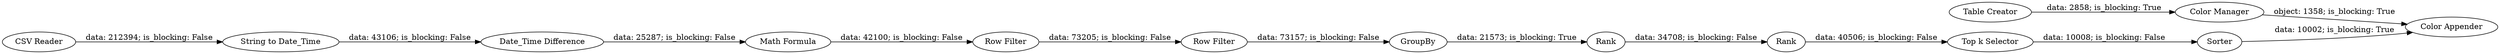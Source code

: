digraph {
	"-8132599512470024410_11" [label=Sorter]
	"-8132599512470024410_13" [label="Color Manager"]
	"-8132599512470024410_4" [label="Date_Time Difference"]
	"-8132599512470024410_1" [label="CSV Reader"]
	"-8132599512470024410_5" [label="Math Formula"]
	"-8132599512470024410_18" [label="Color Appender"]
	"-8132599512470024410_7" [label="Row Filter"]
	"-8132599512470024410_10" [label=Rank]
	"-8132599512470024410_2" [label=GroupBy]
	"-8132599512470024410_9" [label=Rank]
	"-8132599512470024410_3" [label="String to Date_Time"]
	"-8132599512470024410_6" [label="Row Filter"]
	"-8132599512470024410_17" [label="Table Creator"]
	"-8132599512470024410_8" [label="Top k Selector"]
	"-8132599512470024410_3" -> "-8132599512470024410_4" [label="data: 43106; is_blocking: False"]
	"-8132599512470024410_4" -> "-8132599512470024410_5" [label="data: 25287; is_blocking: False"]
	"-8132599512470024410_13" -> "-8132599512470024410_18" [label="object: 1358; is_blocking: True"]
	"-8132599512470024410_7" -> "-8132599512470024410_2" [label="data: 73157; is_blocking: False"]
	"-8132599512470024410_5" -> "-8132599512470024410_6" [label="data: 42100; is_blocking: False"]
	"-8132599512470024410_9" -> "-8132599512470024410_8" [label="data: 40506; is_blocking: False"]
	"-8132599512470024410_8" -> "-8132599512470024410_11" [label="data: 10008; is_blocking: False"]
	"-8132599512470024410_17" -> "-8132599512470024410_13" [label="data: 2858; is_blocking: True"]
	"-8132599512470024410_10" -> "-8132599512470024410_9" [label="data: 34708; is_blocking: False"]
	"-8132599512470024410_6" -> "-8132599512470024410_7" [label="data: 73205; is_blocking: False"]
	"-8132599512470024410_11" -> "-8132599512470024410_18" [label="data: 10002; is_blocking: True"]
	"-8132599512470024410_1" -> "-8132599512470024410_3" [label="data: 212394; is_blocking: False"]
	"-8132599512470024410_2" -> "-8132599512470024410_10" [label="data: 21573; is_blocking: True"]
	rankdir=LR
}
